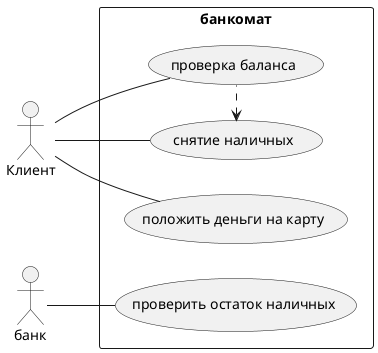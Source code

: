 @startuml "Лабораторная работа 1"
left to right direction 
skinparam packageStyle rect
actor Клиент
actor банк
rectangle банкомат {
Клиент -- (проверка баланса)
Клиент -- (снятие наличных) 
Клиент -- (положить деньги на карту)
(снятие наличных) <. (проверка баланса)
банк -- (проверить остаток наличных) 
}
@enduml
